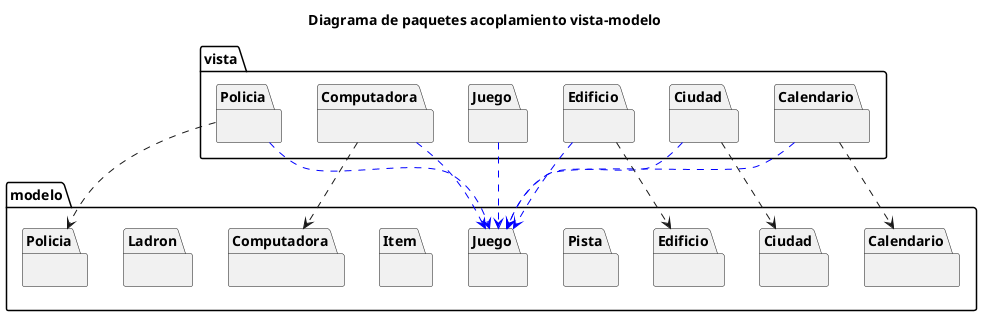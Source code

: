 @startuml
title Diagrama de paquetes acoplamiento vista-modelo

package vista {
    package Calendario as VCalendario {}
    package Ciudad as VCiudad {}
    package Edificio as VEdificio {}
    package Computadora as VComputadora {}
    package Juego as VJuego {}
    package Policia as VPolicia {}
}

package modelo {
    package Calendario {}
    together {
        package Ciudad {}
        package Edificio {}
        package Pista {}
    }
    package Computadora {}
    package Item {}
    package Juego {}
    package Ladron {}
    package Policia {}
}

VCalendario .[#blue].> Juego
VCiudad .[#blue].> Juego
VEdificio .[#blue].> Juego
VComputadora .[#blue].> Juego
VJuego .[#blue].> Juego
VPolicia .[#blue].> Juego

VCalendario ..> Calendario
VCiudad ..> Ciudad
VComputadora ..> Computadora
VEdificio ..> Edificio
VPolicia ..> Policia

@enduml
